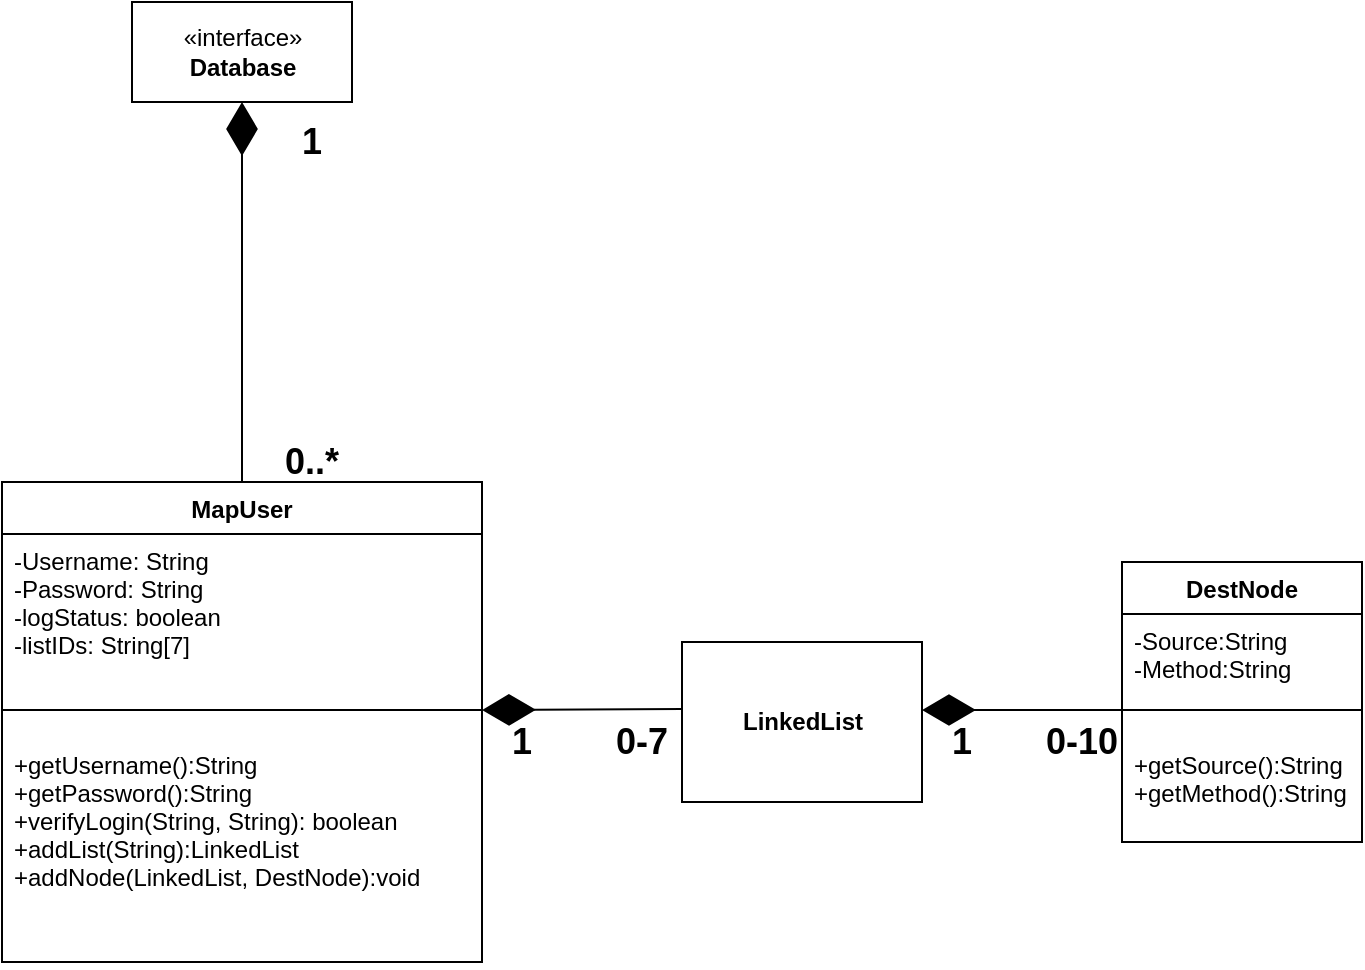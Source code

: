 <mxfile version="10.6.6"><diagram id="SIKkljJyIfZR1VoNlOBd" name="Page-1"><mxGraphModel dx="1010" dy="550" grid="1" gridSize="10" guides="1" tooltips="1" connect="1" arrows="1" fold="1" page="1" pageScale="1" pageWidth="850" pageHeight="1100" math="0" shadow="0"><root><mxCell id="0"/><mxCell id="1" parent="0"/><mxCell id="k6TggJ_vYHS0zWEg3QiX-10" value="MapUser" style="swimlane;fontStyle=1;align=center;verticalAlign=top;childLayout=stackLayout;horizontal=1;startSize=26;horizontalStack=0;resizeParent=1;resizeParentMax=0;resizeLast=0;collapsible=1;marginBottom=0;html=0;" vertex="1" parent="1"><mxGeometry x="40" y="320" width="240" height="240" as="geometry"><mxRectangle x="19" y="21" width="80" height="26" as="alternateBounds"/></mxGeometry></mxCell><mxCell id="k6TggJ_vYHS0zWEg3QiX-11" value="-Username: String&#10;-Password: String&#10;-logStatus: boolean&#10;-listIDs: String[7]&#10;" style="text;strokeColor=none;fillColor=none;align=left;verticalAlign=top;spacingLeft=4;spacingRight=4;overflow=hidden;rotatable=0;points=[[0,0.5],[1,0.5]];portConstraint=eastwest;resizeWidth=1;resizeHeight=1;" vertex="1" parent="k6TggJ_vYHS0zWEg3QiX-10"><mxGeometry y="26" width="240" height="74" as="geometry"/></mxCell><mxCell id="k6TggJ_vYHS0zWEg3QiX-12" value="" style="line;strokeWidth=1;fillColor=none;align=left;verticalAlign=middle;spacingTop=-1;spacingLeft=3;spacingRight=3;rotatable=0;labelPosition=right;points=[];portConstraint=eastwest;" vertex="1" parent="k6TggJ_vYHS0zWEg3QiX-10"><mxGeometry y="100" width="240" height="28" as="geometry"/></mxCell><mxCell id="k6TggJ_vYHS0zWEg3QiX-13" value="+getUsername():String&#10;+getPassword():String&#10;+verifyLogin(String, String): boolean&#10;+addList(String):LinkedList&#10;+addNode(LinkedList, DestNode):void" style="text;strokeColor=none;fillColor=none;align=left;verticalAlign=top;spacingLeft=4;spacingRight=4;overflow=hidden;rotatable=0;points=[[0,0.5],[1,0.5]];portConstraint=eastwest;resizeWidth=1;resizeHeight=1;" vertex="1" parent="k6TggJ_vYHS0zWEg3QiX-10"><mxGeometry y="128" width="240" height="112" as="geometry"/></mxCell><mxCell id="k6TggJ_vYHS0zWEg3QiX-24" value="LinkedList" style="html=1;resizeWidth=1;resizeHeight=1;fontStyle=1" vertex="1" parent="1"><mxGeometry x="380" y="400" width="120" height="80" as="geometry"/></mxCell><mxCell id="k6TggJ_vYHS0zWEg3QiX-25" value="DestNode" style="swimlane;fontStyle=1;align=center;verticalAlign=top;childLayout=stackLayout;horizontal=1;startSize=26;horizontalStack=0;resizeParent=1;resizeParentMax=0;resizeLast=0;collapsible=1;marginBottom=0;html=0;" vertex="1" parent="1"><mxGeometry x="600" y="360" width="120" height="140" as="geometry"><mxRectangle x="19" y="21" width="80" height="26" as="alternateBounds"/></mxGeometry></mxCell><mxCell id="k6TggJ_vYHS0zWEg3QiX-26" value="-Source:String&#10;-Method:String&#10;" style="text;strokeColor=none;fillColor=none;align=left;verticalAlign=top;spacingLeft=4;spacingRight=4;overflow=hidden;rotatable=0;points=[[0,0.5],[1,0.5]];portConstraint=eastwest;resizeWidth=1;resizeHeight=1;" vertex="1" parent="k6TggJ_vYHS0zWEg3QiX-25"><mxGeometry y="26" width="120" height="34" as="geometry"/></mxCell><mxCell id="k6TggJ_vYHS0zWEg3QiX-27" value="" style="line;strokeWidth=1;fillColor=none;align=left;verticalAlign=middle;spacingTop=-1;spacingLeft=3;spacingRight=3;rotatable=0;labelPosition=right;points=[];portConstraint=eastwest;" vertex="1" parent="k6TggJ_vYHS0zWEg3QiX-25"><mxGeometry y="60" width="120" height="28" as="geometry"/></mxCell><mxCell id="k6TggJ_vYHS0zWEg3QiX-28" value="+getSource():String&#10;+getMethod():String&#10;" style="text;strokeColor=none;fillColor=none;align=left;verticalAlign=top;spacingLeft=4;spacingRight=4;overflow=hidden;rotatable=0;points=[[0,0.5],[1,0.5]];portConstraint=eastwest;resizeWidth=1;resizeHeight=1;" vertex="1" parent="k6TggJ_vYHS0zWEg3QiX-25"><mxGeometry y="88" width="120" height="52" as="geometry"/></mxCell><mxCell id="k6TggJ_vYHS0zWEg3QiX-31" value="" style="endArrow=diamondThin;endFill=1;endSize=24;html=1;" edge="1" parent="1"><mxGeometry width="160" relative="1" as="geometry"><mxPoint x="380" y="433.5" as="sourcePoint"/><mxPoint x="280" y="434" as="targetPoint"/></mxGeometry></mxCell><mxCell id="k6TggJ_vYHS0zWEg3QiX-32" value="" style="endArrow=diamondThin;endFill=1;endSize=24;html=1;exitX=0;exitY=0.5;exitDx=0;exitDy=0;exitPerimeter=0;" edge="1" parent="1" source="k6TggJ_vYHS0zWEg3QiX-27"><mxGeometry width="160" relative="1" as="geometry"><mxPoint x="560" y="434" as="sourcePoint"/><mxPoint x="500" y="434" as="targetPoint"/></mxGeometry></mxCell><mxCell id="k6TggJ_vYHS0zWEg3QiX-35" value="&lt;font style=&quot;font-size: 18px&quot;&gt;&lt;b&gt;0-7&lt;/b&gt;&lt;/font&gt;" style="text;html=1;strokeColor=none;fillColor=none;align=center;verticalAlign=middle;whiteSpace=wrap;rounded=0;" vertex="1" parent="1"><mxGeometry x="340" y="440" width="40" height="20" as="geometry"/></mxCell><mxCell id="k6TggJ_vYHS0zWEg3QiX-36" value="&lt;font style=&quot;font-size: 18px&quot;&gt;&lt;b&gt;0-10&lt;br&gt;&lt;/b&gt;&lt;/font&gt;" style="text;html=1;strokeColor=none;fillColor=none;align=center;verticalAlign=middle;whiteSpace=wrap;rounded=0;" vertex="1" parent="1"><mxGeometry x="560" y="440" width="40" height="20" as="geometry"/></mxCell><mxCell id="k6TggJ_vYHS0zWEg3QiX-37" value="&lt;font style=&quot;font-size: 18px&quot;&gt;&lt;b&gt;1&lt;/b&gt;&lt;/font&gt;" style="text;html=1;strokeColor=none;fillColor=none;align=center;verticalAlign=middle;whiteSpace=wrap;rounded=0;" vertex="1" parent="1"><mxGeometry x="280" y="440" width="40" height="20" as="geometry"/></mxCell><mxCell id="k6TggJ_vYHS0zWEg3QiX-38" value="&lt;font style=&quot;font-size: 18px&quot;&gt;&lt;b&gt;1&lt;/b&gt;&lt;/font&gt;" style="text;html=1;strokeColor=none;fillColor=none;align=center;verticalAlign=middle;whiteSpace=wrap;rounded=0;" vertex="1" parent="1"><mxGeometry x="500" y="440" width="40" height="20" as="geometry"/></mxCell><mxCell id="k6TggJ_vYHS0zWEg3QiX-39" value="«interface»&lt;br&gt;&lt;b&gt;Database&lt;/b&gt;" style="html=1;" vertex="1" parent="1"><mxGeometry x="105" y="80" width="110" height="50" as="geometry"/></mxCell><mxCell id="k6TggJ_vYHS0zWEg3QiX-40" value="" style="endArrow=diamondThin;endFill=1;endSize=24;html=1;entryX=0.5;entryY=1;entryDx=0;entryDy=0;" edge="1" parent="1" target="k6TggJ_vYHS0zWEg3QiX-39"><mxGeometry width="160" relative="1" as="geometry"><mxPoint x="160" y="319.5" as="sourcePoint"/><mxPoint x="280" y="210" as="targetPoint"/><Array as="points"><mxPoint x="160" y="240"/></Array></mxGeometry></mxCell><mxCell id="k6TggJ_vYHS0zWEg3QiX-41" value="&lt;font style=&quot;font-size: 18px&quot;&gt;&lt;b&gt;1&lt;/b&gt;&lt;/font&gt;" style="text;html=1;strokeColor=none;fillColor=none;align=center;verticalAlign=middle;whiteSpace=wrap;rounded=0;" vertex="1" parent="1"><mxGeometry x="175" y="140" width="40" height="20" as="geometry"/></mxCell><mxCell id="k6TggJ_vYHS0zWEg3QiX-42" value="&lt;font style=&quot;font-size: 18px&quot;&gt;&lt;b&gt;0..*&lt;/b&gt;&lt;/font&gt;" style="text;html=1;strokeColor=none;fillColor=none;align=center;verticalAlign=middle;whiteSpace=wrap;rounded=0;" vertex="1" parent="1"><mxGeometry x="175" y="300" width="40" height="20" as="geometry"/></mxCell></root></mxGraphModel></diagram></mxfile>